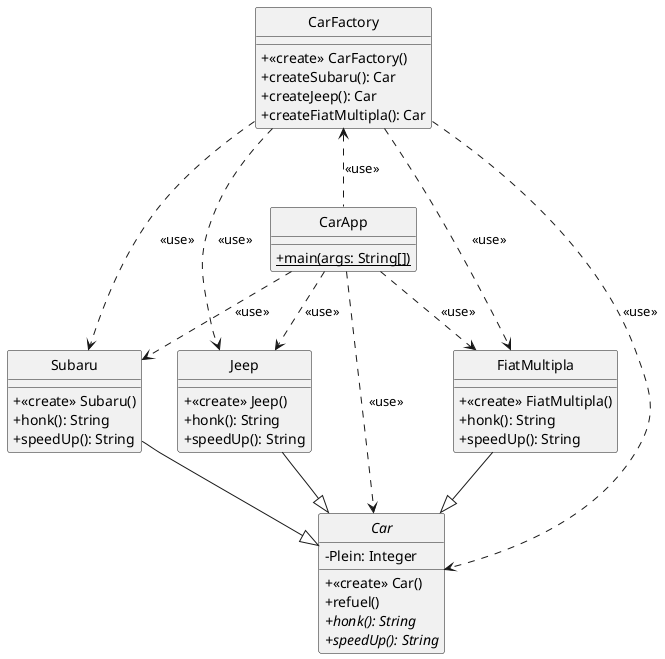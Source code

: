 @startuml
skinparam style strictuml
skinparam classAttributeIconSize 0
hide enum methods

abstract class Car
{
    - Plein: Integer
    + <<create>> Car()
    + refuel()
    + {abstract} honk(): String
    + {abstract} speedUp(): String
}

class Subaru
{
    + <<create>> Subaru()
    + honk(): String
    + speedUp(): String
}

class Jeep
{
    + <<create>> Jeep()
    + honk(): String
    + speedUp(): String
}

class FiatMultipla
{
    + <<create>> FiatMultipla()
    + honk(): String
    + speedUp(): String
}

class CarApp
{
    + {static} main(args: String[])
}

class CarFactory
{
    + <<create>> CarFactory()
    + createSubaru(): Car
    + createJeep(): Car
    + createFiatMultipla(): Car
}

Subaru --|> Car
Jeep --|> Car
FiatMultipla --|> Car

CarApp ..> Car:<<use>>
CarApp ..> Subaru:<<use>>
CarApp ..> Jeep:<<use>>
CarApp ..> FiatMultipla:<<use>>

CarFactory ..> Car: <<use>>
CarFactory ..> Subaru: <<use>>
CarFactory ..> Jeep: <<use>>
CarFactory ..> FiatMultipla: <<use>>
CarFactory <.. CarApp: <<use>>

@enduml